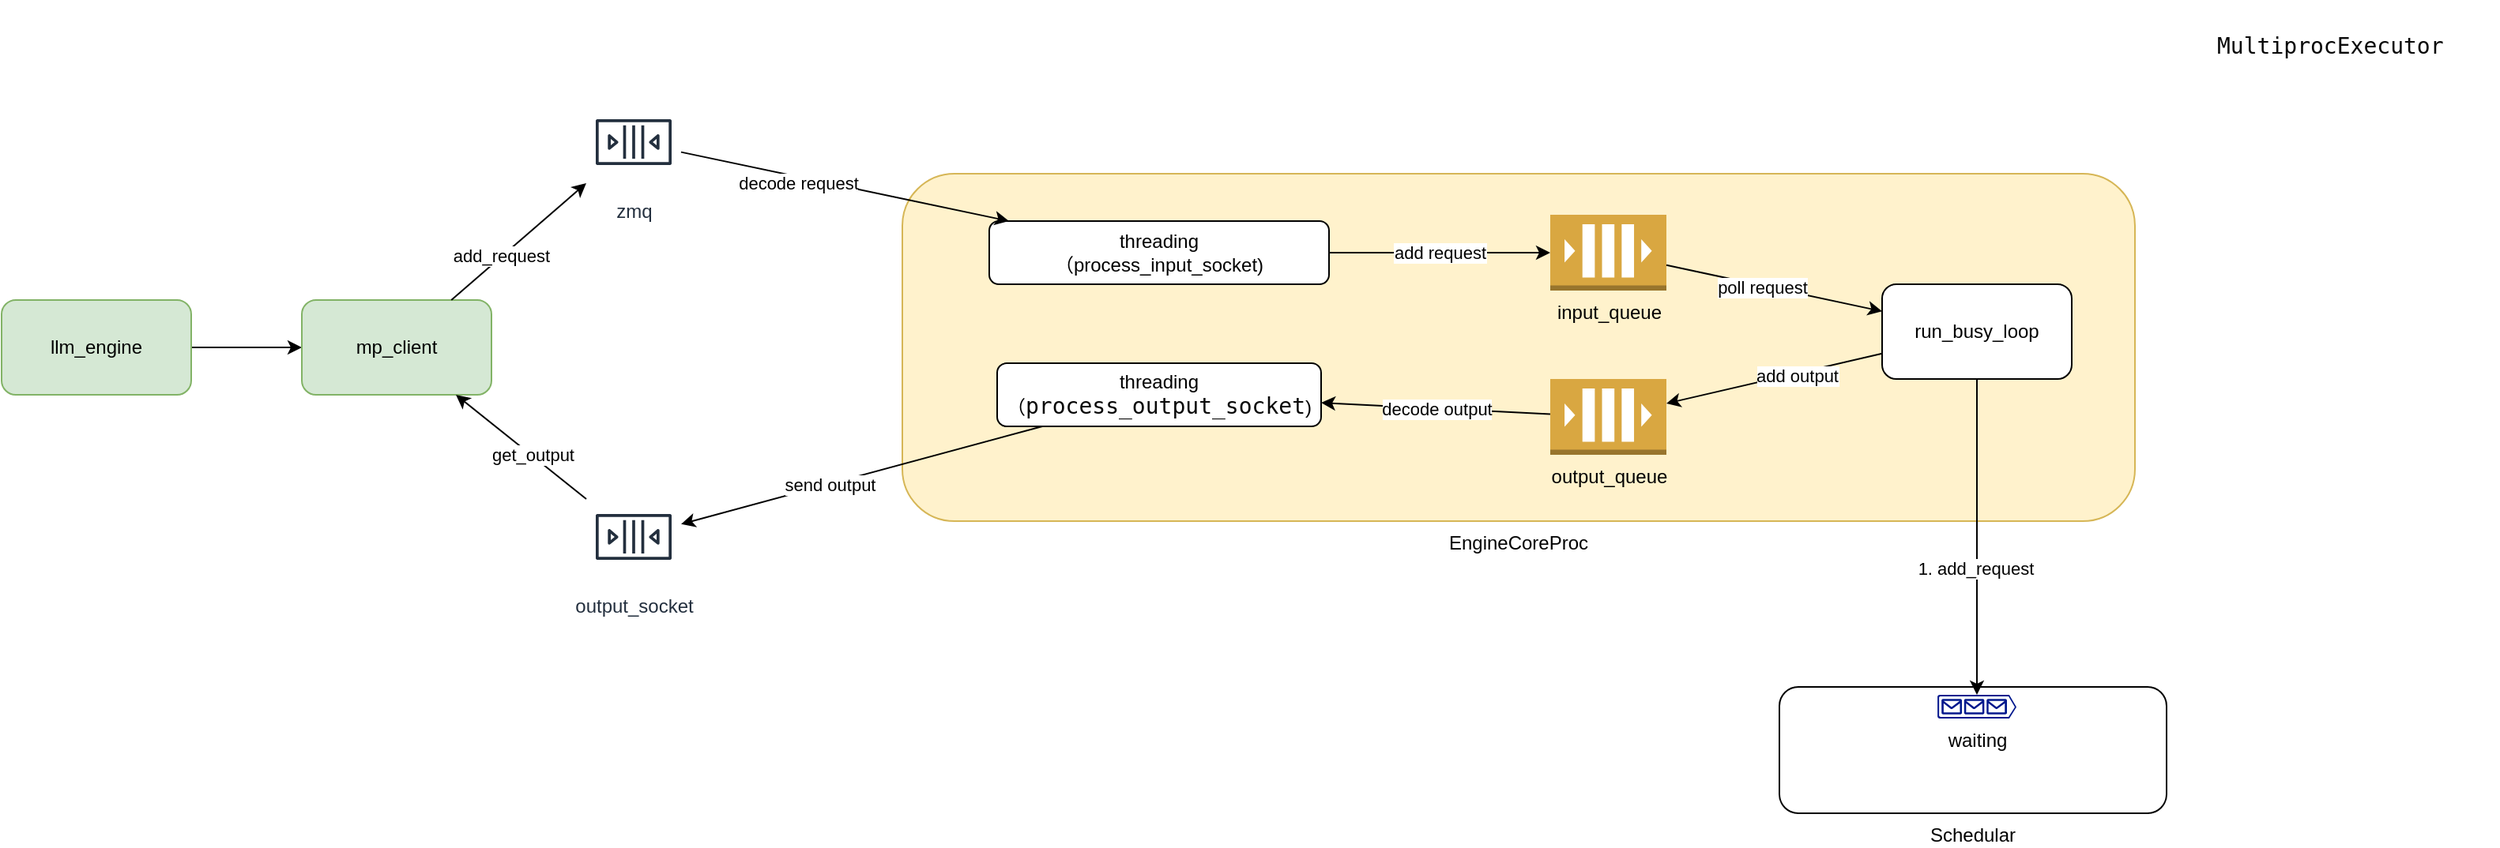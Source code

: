 <mxfile version="26.0.16" pages="2">
  <diagram name="第 1 页" id="TIBVJPE8Si_duUqUehif">
    <mxGraphModel dx="1583" dy="751" grid="1" gridSize="10" guides="1" tooltips="1" connect="1" arrows="1" fold="1" page="1" pageScale="1" pageWidth="827" pageHeight="1169" math="0" shadow="0">
      <root>
        <mxCell id="0" />
        <mxCell id="1" parent="0" />
        <mxCell id="F7sLPCdQz_H2dGt5RqWD-3" style="edgeStyle=orthogonalEdgeStyle;rounded=0;orthogonalLoop=1;jettySize=auto;html=1;" edge="1" parent="1" source="F7sLPCdQz_H2dGt5RqWD-1" target="F7sLPCdQz_H2dGt5RqWD-2">
          <mxGeometry relative="1" as="geometry" />
        </mxCell>
        <mxCell id="F7sLPCdQz_H2dGt5RqWD-1" value="llm_engine" style="rounded=1;whiteSpace=wrap;html=1;fillColor=#d5e8d4;strokeColor=#82b366;" vertex="1" parent="1">
          <mxGeometry x="-30" y="260" width="120" height="60" as="geometry" />
        </mxCell>
        <mxCell id="F7sLPCdQz_H2dGt5RqWD-2" value="mp_client" style="rounded=1;whiteSpace=wrap;html=1;fillColor=#d5e8d4;strokeColor=#82b366;" vertex="1" parent="1">
          <mxGeometry x="160" y="260" width="120" height="60" as="geometry" />
        </mxCell>
        <mxCell id="F7sLPCdQz_H2dGt5RqWD-4" value="EngineCoreProc" style="rounded=1;whiteSpace=wrap;html=1;labelPosition=center;verticalLabelPosition=bottom;align=center;verticalAlign=top;fillColor=#fff2cc;strokeColor=#d6b656;" vertex="1" parent="1">
          <mxGeometry x="540" y="180" width="780" height="220" as="geometry" />
        </mxCell>
        <mxCell id="F7sLPCdQz_H2dGt5RqWD-8" value="threading&lt;br&gt;（process_input_socket)" style="rounded=1;whiteSpace=wrap;html=1;" vertex="1" parent="1">
          <mxGeometry x="595" y="210" width="215" height="40" as="geometry" />
        </mxCell>
        <mxCell id="F7sLPCdQz_H2dGt5RqWD-9" value="threading&lt;br&gt;（&lt;span style=&quot;font-family: &amp;quot;JetBrains Mono&amp;quot;, monospace; font-size: 10.5pt; background-color: rgb(255, 255, 255); color: rgb(8, 8, 8);&quot;&gt;process_output_socket&lt;/span&gt;&lt;span style=&quot;background-color: transparent; color: light-dark(rgb(0, 0, 0), rgb(255, 255, 255));&quot;&gt;)&lt;/span&gt;" style="rounded=1;whiteSpace=wrap;html=1;" vertex="1" parent="1">
          <mxGeometry x="600" y="300" width="205" height="40" as="geometry" />
        </mxCell>
        <mxCell id="F7sLPCdQz_H2dGt5RqWD-12" value="" style="endArrow=classic;html=1;rounded=0;" edge="1" parent="1" source="F7sLPCdQz_H2dGt5RqWD-9" target="F7sLPCdQz_H2dGt5RqWD-16">
          <mxGeometry width="50" height="50" relative="1" as="geometry">
            <mxPoint x="390" y="450" as="sourcePoint" />
            <mxPoint x="470" y="330" as="targetPoint" />
          </mxGeometry>
        </mxCell>
        <mxCell id="F7sLPCdQz_H2dGt5RqWD-26" value="send output" style="edgeLabel;html=1;align=center;verticalAlign=middle;resizable=0;points=[];" vertex="1" connectable="0" parent="F7sLPCdQz_H2dGt5RqWD-12">
          <mxGeometry x="0.179" y="1" relative="1" as="geometry">
            <mxPoint y="-1" as="offset" />
          </mxGeometry>
        </mxCell>
        <mxCell id="F7sLPCdQz_H2dGt5RqWD-13" value="zmq" style="sketch=0;outlineConnect=0;fontColor=#232F3E;gradientColor=none;strokeColor=#232F3E;fillColor=#ffffff;dashed=0;verticalLabelPosition=bottom;verticalAlign=top;align=center;html=1;fontSize=12;fontStyle=0;aspect=fixed;shape=mxgraph.aws4.resourceIcon;resIcon=mxgraph.aws4.queue;" vertex="1" parent="1">
          <mxGeometry x="340" y="130" width="60" height="60" as="geometry" />
        </mxCell>
        <mxCell id="F7sLPCdQz_H2dGt5RqWD-14" value="" style="endArrow=classic;html=1;rounded=0;" edge="1" parent="1" source="F7sLPCdQz_H2dGt5RqWD-2" target="F7sLPCdQz_H2dGt5RqWD-13">
          <mxGeometry width="50" height="50" relative="1" as="geometry">
            <mxPoint x="280" y="190" as="sourcePoint" />
            <mxPoint x="330" y="140" as="targetPoint" />
          </mxGeometry>
        </mxCell>
        <mxCell id="F7sLPCdQz_H2dGt5RqWD-15" value="add_request" style="edgeLabel;html=1;align=center;verticalAlign=middle;resizable=0;points=[];" vertex="1" connectable="0" parent="F7sLPCdQz_H2dGt5RqWD-14">
          <mxGeometry x="-0.254" y="1" relative="1" as="geometry">
            <mxPoint as="offset" />
          </mxGeometry>
        </mxCell>
        <mxCell id="F7sLPCdQz_H2dGt5RqWD-16" value="output_socket" style="sketch=0;outlineConnect=0;fontColor=#232F3E;gradientColor=none;strokeColor=#232F3E;fillColor=#ffffff;dashed=0;verticalLabelPosition=bottom;verticalAlign=top;align=center;html=1;fontSize=12;fontStyle=0;aspect=fixed;shape=mxgraph.aws4.resourceIcon;resIcon=mxgraph.aws4.queue;" vertex="1" parent="1">
          <mxGeometry x="340" y="380" width="60" height="60" as="geometry" />
        </mxCell>
        <mxCell id="F7sLPCdQz_H2dGt5RqWD-17" value="" style="endArrow=classic;html=1;rounded=0;" edge="1" parent="1" source="F7sLPCdQz_H2dGt5RqWD-16" target="F7sLPCdQz_H2dGt5RqWD-2">
          <mxGeometry width="50" height="50" relative="1" as="geometry">
            <mxPoint x="261" y="270" as="sourcePoint" />
            <mxPoint x="250" y="420" as="targetPoint" />
          </mxGeometry>
        </mxCell>
        <mxCell id="F7sLPCdQz_H2dGt5RqWD-19" value="get_output" style="edgeLabel;html=1;align=center;verticalAlign=middle;resizable=0;points=[];" vertex="1" connectable="0" parent="F7sLPCdQz_H2dGt5RqWD-17">
          <mxGeometry x="-0.159" y="-1" relative="1" as="geometry">
            <mxPoint as="offset" />
          </mxGeometry>
        </mxCell>
        <mxCell id="F7sLPCdQz_H2dGt5RqWD-20" value="" style="endArrow=classic;html=1;rounded=0;" edge="1" parent="1" source="F7sLPCdQz_H2dGt5RqWD-13" target="F7sLPCdQz_H2dGt5RqWD-8">
          <mxGeometry width="50" height="50" relative="1" as="geometry">
            <mxPoint x="470" y="150" as="sourcePoint" />
            <mxPoint x="520" y="100" as="targetPoint" />
          </mxGeometry>
        </mxCell>
        <mxCell id="F7sLPCdQz_H2dGt5RqWD-21" value="decode request" style="edgeLabel;html=1;align=center;verticalAlign=middle;resizable=0;points=[];" vertex="1" connectable="0" parent="F7sLPCdQz_H2dGt5RqWD-20">
          <mxGeometry x="-0.279" y="-4" relative="1" as="geometry">
            <mxPoint as="offset" />
          </mxGeometry>
        </mxCell>
        <mxCell id="F7sLPCdQz_H2dGt5RqWD-22" value="input_queue" style="outlineConnect=0;dashed=0;verticalLabelPosition=bottom;verticalAlign=top;align=center;html=1;shape=mxgraph.aws3.queue;fillColor=#D9A741;gradientColor=none;" vertex="1" parent="1">
          <mxGeometry x="950" y="206" width="73.5" height="48" as="geometry" />
        </mxCell>
        <mxCell id="F7sLPCdQz_H2dGt5RqWD-23" value="add request" style="endArrow=classic;html=1;rounded=0;" edge="1" parent="1" source="F7sLPCdQz_H2dGt5RqWD-8" target="F7sLPCdQz_H2dGt5RqWD-22">
          <mxGeometry width="50" height="50" relative="1" as="geometry">
            <mxPoint x="870" y="260" as="sourcePoint" />
            <mxPoint x="920" y="210" as="targetPoint" />
            <mxPoint as="offset" />
          </mxGeometry>
        </mxCell>
        <mxCell id="F7sLPCdQz_H2dGt5RqWD-24" value="decode output" style="endArrow=classic;html=1;rounded=0;" edge="1" parent="1" source="F7sLPCdQz_H2dGt5RqWD-25" target="F7sLPCdQz_H2dGt5RqWD-9">
          <mxGeometry width="50" height="50" relative="1" as="geometry">
            <mxPoint x="820" y="240" as="sourcePoint" />
            <mxPoint x="930" y="240" as="targetPoint" />
            <mxPoint as="offset" />
          </mxGeometry>
        </mxCell>
        <mxCell id="F7sLPCdQz_H2dGt5RqWD-25" value="output_queue" style="outlineConnect=0;dashed=0;verticalLabelPosition=bottom;verticalAlign=top;align=center;html=1;shape=mxgraph.aws3.queue;fillColor=#D9A741;gradientColor=none;" vertex="1" parent="1">
          <mxGeometry x="950" y="310" width="73.5" height="48" as="geometry" />
        </mxCell>
        <mxCell id="F7sLPCdQz_H2dGt5RqWD-27" value="run_busy_loop" style="rounded=1;whiteSpace=wrap;html=1;" vertex="1" parent="1">
          <mxGeometry x="1160" y="250" width="120" height="60" as="geometry" />
        </mxCell>
        <mxCell id="F7sLPCdQz_H2dGt5RqWD-28" value="" style="endArrow=classic;html=1;rounded=0;" edge="1" parent="1" source="F7sLPCdQz_H2dGt5RqWD-22" target="F7sLPCdQz_H2dGt5RqWD-27">
          <mxGeometry width="50" height="50" relative="1" as="geometry">
            <mxPoint x="1110" y="260" as="sourcePoint" />
            <mxPoint x="1160" y="210" as="targetPoint" />
          </mxGeometry>
        </mxCell>
        <mxCell id="F7sLPCdQz_H2dGt5RqWD-29" value="poll request" style="edgeLabel;html=1;align=center;verticalAlign=middle;resizable=0;points=[];" vertex="1" connectable="0" parent="F7sLPCdQz_H2dGt5RqWD-28">
          <mxGeometry x="-0.111" y="-1" relative="1" as="geometry">
            <mxPoint as="offset" />
          </mxGeometry>
        </mxCell>
        <mxCell id="F7sLPCdQz_H2dGt5RqWD-30" value="" style="endArrow=classic;html=1;rounded=0;" edge="1" parent="1" source="F7sLPCdQz_H2dGt5RqWD-27" target="F7sLPCdQz_H2dGt5RqWD-25">
          <mxGeometry width="50" height="50" relative="1" as="geometry">
            <mxPoint x="1030" y="460" as="sourcePoint" />
            <mxPoint x="1080" y="410" as="targetPoint" />
          </mxGeometry>
        </mxCell>
        <mxCell id="F7sLPCdQz_H2dGt5RqWD-31" value="add output" style="edgeLabel;html=1;align=center;verticalAlign=middle;resizable=0;points=[];" vertex="1" connectable="0" parent="F7sLPCdQz_H2dGt5RqWD-30">
          <mxGeometry x="-0.206" y="1" relative="1" as="geometry">
            <mxPoint as="offset" />
          </mxGeometry>
        </mxCell>
        <mxCell id="F7sLPCdQz_H2dGt5RqWD-32" value="Schedular" style="rounded=1;whiteSpace=wrap;html=1;labelPosition=center;verticalLabelPosition=bottom;align=center;verticalAlign=top;" vertex="1" parent="1">
          <mxGeometry x="1095" y="505" width="245" height="80" as="geometry" />
        </mxCell>
        <mxCell id="F7sLPCdQz_H2dGt5RqWD-33" value="" style="endArrow=classic;html=1;rounded=0;entryX=0.5;entryY=0;entryDx=0;entryDy=0;entryPerimeter=0;" edge="1" parent="1" source="F7sLPCdQz_H2dGt5RqWD-27" target="F7sLPCdQz_H2dGt5RqWD-35">
          <mxGeometry width="50" height="50" relative="1" as="geometry">
            <mxPoint x="1310" y="440" as="sourcePoint" />
            <mxPoint x="1360" y="390" as="targetPoint" />
          </mxGeometry>
        </mxCell>
        <mxCell id="F7sLPCdQz_H2dGt5RqWD-34" value="1. add_request" style="edgeLabel;html=1;align=center;verticalAlign=middle;resizable=0;points=[];" vertex="1" connectable="0" parent="F7sLPCdQz_H2dGt5RqWD-33">
          <mxGeometry x="0.2" y="-1" relative="1" as="geometry">
            <mxPoint as="offset" />
          </mxGeometry>
        </mxCell>
        <mxCell id="F7sLPCdQz_H2dGt5RqWD-35" value="waiting" style="sketch=0;aspect=fixed;pointerEvents=1;shadow=0;dashed=0;html=1;strokeColor=none;labelPosition=center;verticalLabelPosition=bottom;verticalAlign=top;align=center;fillColor=#00188D;shape=mxgraph.azure.queue_generic" vertex="1" parent="1">
          <mxGeometry x="1195" y="510" width="50" height="15" as="geometry" />
        </mxCell>
        <mxCell id="F7sLPCdQz_H2dGt5RqWD-37" value="&lt;div style=&quot;background-color:#ffffff;color:#080808&quot;&gt;&lt;pre style=&quot;font-family:&#39;JetBrains Mono&#39;,monospace;font-size:10.5pt;&quot;&gt;MultiprocExecutor&lt;/pre&gt;&lt;/div&gt;" style="text;whiteSpace=wrap;html=1;" vertex="1" parent="1">
          <mxGeometry x="1370" y="70" width="180" height="70" as="geometry" />
        </mxCell>
      </root>
    </mxGraphModel>
  </diagram>
  <diagram id="apeP23jsynFM3OqLDiB0" name="第 2 页">
    <mxGraphModel dx="1583" dy="751" grid="1" gridSize="10" guides="1" tooltips="1" connect="1" arrows="1" fold="1" page="1" pageScale="1" pageWidth="827" pageHeight="1169" math="0" shadow="0">
      <root>
        <mxCell id="0" />
        <mxCell id="1" parent="0" />
        <mxCell id="-815vCcFMifysQOW950K-1" value="LLMEngine" style="rounded=1;whiteSpace=wrap;html=1;" vertex="1" parent="1">
          <mxGeometry x="70" y="170" width="120" height="60" as="geometry" />
        </mxCell>
        <mxCell id="-815vCcFMifysQOW950K-2" value="EngineCoreClient" style="rounded=1;whiteSpace=wrap;html=1;" vertex="1" parent="1">
          <mxGeometry x="70" y="330" width="120" height="60" as="geometry" />
        </mxCell>
        <mxCell id="-815vCcFMifysQOW950K-3" value="EngineCoreProc" style="rounded=1;whiteSpace=wrap;html=1;fillColor=#dae8fc;strokeColor=#6c8ebf;" vertex="1" parent="1">
          <mxGeometry x="70" y="460" width="120" height="60" as="geometry" />
        </mxCell>
        <mxCell id="-815vCcFMifysQOW950K-4" value="Model_Executor&lt;br&gt;(multiproc_executor)" style="rounded=1;whiteSpace=wrap;html=1;fillColor=#dae8fc;strokeColor=#6c8ebf;" vertex="1" parent="1">
          <mxGeometry x="190" y="600" width="160" height="55" as="geometry" />
        </mxCell>
        <mxCell id="-815vCcFMifysQOW950K-5" value="Schedular" style="rounded=1;whiteSpace=wrap;html=1;fillColor=#dae8fc;strokeColor=#6c8ebf;" vertex="1" parent="1">
          <mxGeometry x="-60" y="600" width="120" height="60" as="geometry" />
        </mxCell>
        <mxCell id="-815vCcFMifysQOW950K-6" value="" style="endArrow=classic;html=1;rounded=0;" edge="1" parent="1" source="-815vCcFMifysQOW950K-3" target="-815vCcFMifysQOW950K-4">
          <mxGeometry width="50" height="50" relative="1" as="geometry">
            <mxPoint x="160" y="480" as="sourcePoint" />
            <mxPoint x="210" y="430" as="targetPoint" />
          </mxGeometry>
        </mxCell>
        <mxCell id="-815vCcFMifysQOW950K-36" value="execute_model" style="edgeLabel;html=1;align=center;verticalAlign=middle;resizable=0;points=[];" vertex="1" connectable="0" parent="-815vCcFMifysQOW950K-6">
          <mxGeometry x="-0.226" relative="1" as="geometry">
            <mxPoint as="offset" />
          </mxGeometry>
        </mxCell>
        <mxCell id="-815vCcFMifysQOW950K-14" value="" style="ellipse;whiteSpace=wrap;html=1;align=center;aspect=fixed;fillColor=none;strokeColor=none;resizable=0;perimeter=centerPerimeter;rotatable=0;allowArrows=0;points=[];outlineConnect=1;" vertex="1" parent="1">
          <mxGeometry x="180" y="340" width="10" height="10" as="geometry" />
        </mxCell>
        <mxCell id="-815vCcFMifysQOW950K-19" value="" style="endArrow=classic;html=1;rounded=0;fillColor=#dae8fc;strokeColor=#6c8ebf;strokeWidth=2;" edge="1" parent="1">
          <mxGeometry width="50" height="50" relative="1" as="geometry">
            <mxPoint x="100" y="390" as="sourcePoint" />
            <mxPoint x="100" y="460" as="targetPoint" />
          </mxGeometry>
        </mxCell>
        <mxCell id="-815vCcFMifysQOW950K-31" value="" style="endArrow=classic;html=1;rounded=0;" edge="1" parent="1" source="-815vCcFMifysQOW950K-4" target="-815vCcFMifysQOW950K-7">
          <mxGeometry width="50" height="50" relative="1" as="geometry">
            <mxPoint x="490" y="550" as="sourcePoint" />
            <mxPoint x="540" y="500" as="targetPoint" />
          </mxGeometry>
        </mxCell>
        <mxCell id="-815vCcFMifysQOW950K-33" value="execute_model" style="edgeLabel;html=1;align=center;verticalAlign=middle;resizable=0;points=[];" vertex="1" connectable="0" parent="-815vCcFMifysQOW950K-31">
          <mxGeometry x="-0.306" y="2" relative="1" as="geometry">
            <mxPoint x="21" y="2" as="offset" />
          </mxGeometry>
        </mxCell>
        <mxCell id="-815vCcFMifysQOW950K-32" value="" style="group" vertex="1" connectable="0" parent="1">
          <mxGeometry x="520" y="562.5" width="169" height="100" as="geometry" />
        </mxCell>
        <mxCell id="-815vCcFMifysQOW950K-7" value="Model WorkerProc" style="rounded=1;whiteSpace=wrap;html=1;" vertex="1" parent="-815vCcFMifysQOW950K-32">
          <mxGeometry y="30" width="169" height="70" as="geometry" />
        </mxCell>
        <mxCell id="-815vCcFMifysQOW950K-21" value="N x" style="text;html=1;align=center;verticalAlign=middle;whiteSpace=wrap;rounded=0;" vertex="1" parent="-815vCcFMifysQOW950K-32">
          <mxGeometry x="30" width="60" height="30" as="geometry" />
        </mxCell>
        <mxCell id="-815vCcFMifysQOW950K-34" value="schedule_output" style="endArrow=classic;html=1;rounded=0;" edge="1" parent="1" source="-815vCcFMifysQOW950K-5" target="-815vCcFMifysQOW950K-4">
          <mxGeometry width="50" height="50" relative="1" as="geometry">
            <mxPoint x="110" y="640" as="sourcePoint" />
            <mxPoint x="160" y="590" as="targetPoint" />
            <mxPoint as="offset" />
          </mxGeometry>
        </mxCell>
        <mxCell id="-815vCcFMifysQOW950K-37" value="add_request" style="endArrow=classic;html=1;rounded=0;fillColor=#dae8fc;strokeColor=#6c8ebf;strokeWidth=2;" edge="1" parent="1" source="-815vCcFMifysQOW950K-3" target="-815vCcFMifysQOW950K-5">
          <mxGeometry x="0.008" width="50" height="50" relative="1" as="geometry">
            <mxPoint x="112" y="530" as="sourcePoint" />
            <mxPoint x="38" y="610" as="targetPoint" />
            <Array as="points">
              <mxPoint y="490" />
            </Array>
            <mxPoint as="offset" />
          </mxGeometry>
        </mxCell>
        <mxCell id="-815vCcFMifysQOW950K-41" value="" style="endArrow=classic;html=1;rounded=0;entryX=0.75;entryY=0;entryDx=0;entryDy=0;exitX=0.75;exitY=1;exitDx=0;exitDy=0;strokeWidth=2;fillColor=#f8cecc;strokeColor=#b85450;" edge="1" parent="1" source="-815vCcFMifysQOW950K-1" target="-815vCcFMifysQOW950K-2">
          <mxGeometry width="50" height="50" relative="1" as="geometry">
            <mxPoint x="150" y="240" as="sourcePoint" />
            <mxPoint x="150" y="330" as="targetPoint" />
          </mxGeometry>
        </mxCell>
        <mxCell id="-815vCcFMifysQOW950K-42" value="" style="endArrow=classic;html=1;rounded=0;fillColor=#dae8fc;strokeColor=#6c8ebf;strokeWidth=2;exitX=0.25;exitY=1;exitDx=0;exitDy=0;" edge="1" parent="1" source="-815vCcFMifysQOW950K-1">
          <mxGeometry width="50" height="50" relative="1" as="geometry">
            <mxPoint x="100" y="240" as="sourcePoint" />
            <mxPoint x="100" y="330" as="targetPoint" />
          </mxGeometry>
        </mxCell>
        <mxCell id="-815vCcFMifysQOW950K-43" value="add_request" style="edgeLabel;html=1;align=center;verticalAlign=middle;resizable=0;points=[];" vertex="1" connectable="0" parent="-815vCcFMifysQOW950K-42">
          <mxGeometry x="-0.178" y="1" relative="1" as="geometry">
            <mxPoint as="offset" />
          </mxGeometry>
        </mxCell>
        <mxCell id="-815vCcFMifysQOW950K-44" value="" style="endArrow=classic;html=1;rounded=0;entryX=0.75;entryY=0;entryDx=0;entryDy=0;exitX=0.75;exitY=1;exitDx=0;exitDy=0;strokeWidth=2;fillColor=#f8cecc;strokeColor=#b85450;" edge="1" parent="1" source="-815vCcFMifysQOW950K-2" target="-815vCcFMifysQOW950K-3">
          <mxGeometry width="50" height="50" relative="1" as="geometry">
            <mxPoint x="170" y="240" as="sourcePoint" />
            <mxPoint x="170" y="340" as="targetPoint" />
          </mxGeometry>
        </mxCell>
        <mxCell id="-815vCcFMifysQOW950K-45" value="step" style="endArrow=classic;html=1;rounded=0;entryX=1;entryY=0;entryDx=0;entryDy=0;exitX=0.5;exitY=1;exitDx=0;exitDy=0;strokeWidth=2;fillColor=#f8cecc;strokeColor=#b85450;" edge="1" parent="1" source="-815vCcFMifysQOW950K-3" target="-815vCcFMifysQOW950K-5">
          <mxGeometry width="50" height="50" relative="1" as="geometry">
            <mxPoint x="170" y="400" as="sourcePoint" />
            <mxPoint x="170" y="470" as="targetPoint" />
            <Array as="points">
              <mxPoint x="60" y="600" />
            </Array>
          </mxGeometry>
        </mxCell>
      </root>
    </mxGraphModel>
  </diagram>
</mxfile>
